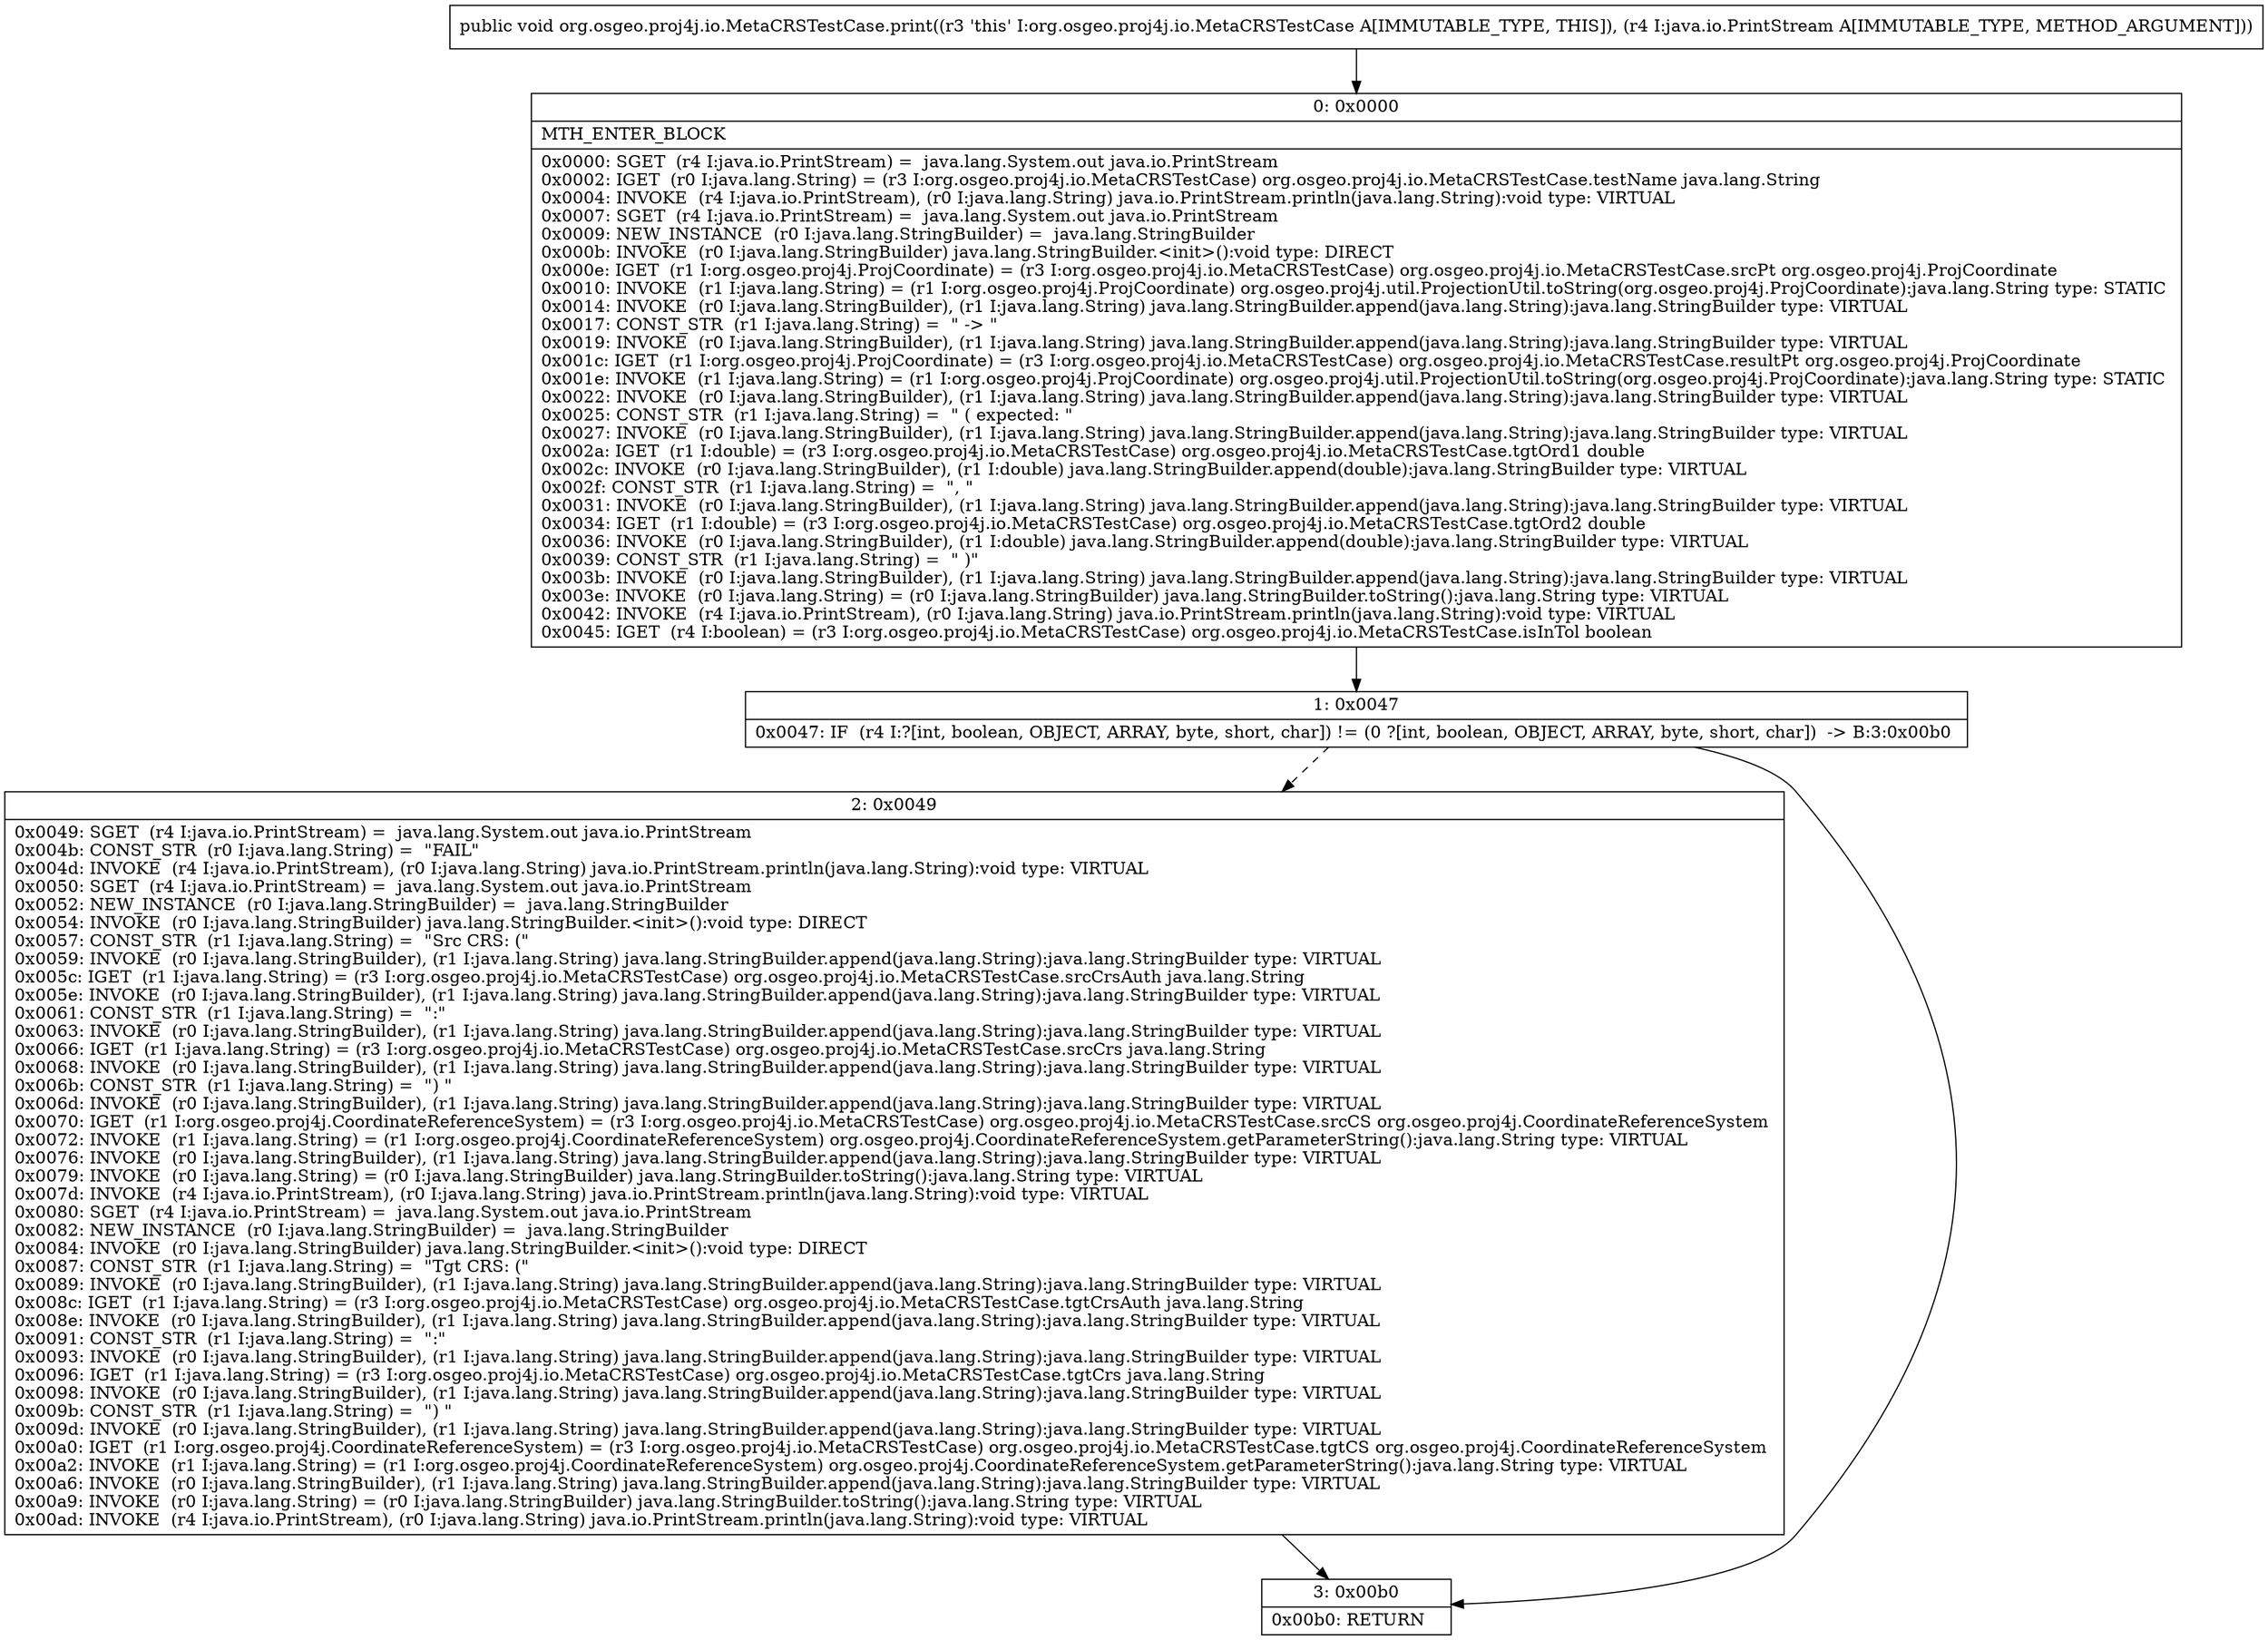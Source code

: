 digraph "CFG fororg.osgeo.proj4j.io.MetaCRSTestCase.print(Ljava\/io\/PrintStream;)V" {
Node_0 [shape=record,label="{0\:\ 0x0000|MTH_ENTER_BLOCK\l|0x0000: SGET  (r4 I:java.io.PrintStream) =  java.lang.System.out java.io.PrintStream \l0x0002: IGET  (r0 I:java.lang.String) = (r3 I:org.osgeo.proj4j.io.MetaCRSTestCase) org.osgeo.proj4j.io.MetaCRSTestCase.testName java.lang.String \l0x0004: INVOKE  (r4 I:java.io.PrintStream), (r0 I:java.lang.String) java.io.PrintStream.println(java.lang.String):void type: VIRTUAL \l0x0007: SGET  (r4 I:java.io.PrintStream) =  java.lang.System.out java.io.PrintStream \l0x0009: NEW_INSTANCE  (r0 I:java.lang.StringBuilder) =  java.lang.StringBuilder \l0x000b: INVOKE  (r0 I:java.lang.StringBuilder) java.lang.StringBuilder.\<init\>():void type: DIRECT \l0x000e: IGET  (r1 I:org.osgeo.proj4j.ProjCoordinate) = (r3 I:org.osgeo.proj4j.io.MetaCRSTestCase) org.osgeo.proj4j.io.MetaCRSTestCase.srcPt org.osgeo.proj4j.ProjCoordinate \l0x0010: INVOKE  (r1 I:java.lang.String) = (r1 I:org.osgeo.proj4j.ProjCoordinate) org.osgeo.proj4j.util.ProjectionUtil.toString(org.osgeo.proj4j.ProjCoordinate):java.lang.String type: STATIC \l0x0014: INVOKE  (r0 I:java.lang.StringBuilder), (r1 I:java.lang.String) java.lang.StringBuilder.append(java.lang.String):java.lang.StringBuilder type: VIRTUAL \l0x0017: CONST_STR  (r1 I:java.lang.String) =  \" \-\> \" \l0x0019: INVOKE  (r0 I:java.lang.StringBuilder), (r1 I:java.lang.String) java.lang.StringBuilder.append(java.lang.String):java.lang.StringBuilder type: VIRTUAL \l0x001c: IGET  (r1 I:org.osgeo.proj4j.ProjCoordinate) = (r3 I:org.osgeo.proj4j.io.MetaCRSTestCase) org.osgeo.proj4j.io.MetaCRSTestCase.resultPt org.osgeo.proj4j.ProjCoordinate \l0x001e: INVOKE  (r1 I:java.lang.String) = (r1 I:org.osgeo.proj4j.ProjCoordinate) org.osgeo.proj4j.util.ProjectionUtil.toString(org.osgeo.proj4j.ProjCoordinate):java.lang.String type: STATIC \l0x0022: INVOKE  (r0 I:java.lang.StringBuilder), (r1 I:java.lang.String) java.lang.StringBuilder.append(java.lang.String):java.lang.StringBuilder type: VIRTUAL \l0x0025: CONST_STR  (r1 I:java.lang.String) =  \" ( expected: \" \l0x0027: INVOKE  (r0 I:java.lang.StringBuilder), (r1 I:java.lang.String) java.lang.StringBuilder.append(java.lang.String):java.lang.StringBuilder type: VIRTUAL \l0x002a: IGET  (r1 I:double) = (r3 I:org.osgeo.proj4j.io.MetaCRSTestCase) org.osgeo.proj4j.io.MetaCRSTestCase.tgtOrd1 double \l0x002c: INVOKE  (r0 I:java.lang.StringBuilder), (r1 I:double) java.lang.StringBuilder.append(double):java.lang.StringBuilder type: VIRTUAL \l0x002f: CONST_STR  (r1 I:java.lang.String) =  \", \" \l0x0031: INVOKE  (r0 I:java.lang.StringBuilder), (r1 I:java.lang.String) java.lang.StringBuilder.append(java.lang.String):java.lang.StringBuilder type: VIRTUAL \l0x0034: IGET  (r1 I:double) = (r3 I:org.osgeo.proj4j.io.MetaCRSTestCase) org.osgeo.proj4j.io.MetaCRSTestCase.tgtOrd2 double \l0x0036: INVOKE  (r0 I:java.lang.StringBuilder), (r1 I:double) java.lang.StringBuilder.append(double):java.lang.StringBuilder type: VIRTUAL \l0x0039: CONST_STR  (r1 I:java.lang.String) =  \" )\" \l0x003b: INVOKE  (r0 I:java.lang.StringBuilder), (r1 I:java.lang.String) java.lang.StringBuilder.append(java.lang.String):java.lang.StringBuilder type: VIRTUAL \l0x003e: INVOKE  (r0 I:java.lang.String) = (r0 I:java.lang.StringBuilder) java.lang.StringBuilder.toString():java.lang.String type: VIRTUAL \l0x0042: INVOKE  (r4 I:java.io.PrintStream), (r0 I:java.lang.String) java.io.PrintStream.println(java.lang.String):void type: VIRTUAL \l0x0045: IGET  (r4 I:boolean) = (r3 I:org.osgeo.proj4j.io.MetaCRSTestCase) org.osgeo.proj4j.io.MetaCRSTestCase.isInTol boolean \l}"];
Node_1 [shape=record,label="{1\:\ 0x0047|0x0047: IF  (r4 I:?[int, boolean, OBJECT, ARRAY, byte, short, char]) != (0 ?[int, boolean, OBJECT, ARRAY, byte, short, char])  \-\> B:3:0x00b0 \l}"];
Node_2 [shape=record,label="{2\:\ 0x0049|0x0049: SGET  (r4 I:java.io.PrintStream) =  java.lang.System.out java.io.PrintStream \l0x004b: CONST_STR  (r0 I:java.lang.String) =  \"FAIL\" \l0x004d: INVOKE  (r4 I:java.io.PrintStream), (r0 I:java.lang.String) java.io.PrintStream.println(java.lang.String):void type: VIRTUAL \l0x0050: SGET  (r4 I:java.io.PrintStream) =  java.lang.System.out java.io.PrintStream \l0x0052: NEW_INSTANCE  (r0 I:java.lang.StringBuilder) =  java.lang.StringBuilder \l0x0054: INVOKE  (r0 I:java.lang.StringBuilder) java.lang.StringBuilder.\<init\>():void type: DIRECT \l0x0057: CONST_STR  (r1 I:java.lang.String) =  \"Src CRS: (\" \l0x0059: INVOKE  (r0 I:java.lang.StringBuilder), (r1 I:java.lang.String) java.lang.StringBuilder.append(java.lang.String):java.lang.StringBuilder type: VIRTUAL \l0x005c: IGET  (r1 I:java.lang.String) = (r3 I:org.osgeo.proj4j.io.MetaCRSTestCase) org.osgeo.proj4j.io.MetaCRSTestCase.srcCrsAuth java.lang.String \l0x005e: INVOKE  (r0 I:java.lang.StringBuilder), (r1 I:java.lang.String) java.lang.StringBuilder.append(java.lang.String):java.lang.StringBuilder type: VIRTUAL \l0x0061: CONST_STR  (r1 I:java.lang.String) =  \":\" \l0x0063: INVOKE  (r0 I:java.lang.StringBuilder), (r1 I:java.lang.String) java.lang.StringBuilder.append(java.lang.String):java.lang.StringBuilder type: VIRTUAL \l0x0066: IGET  (r1 I:java.lang.String) = (r3 I:org.osgeo.proj4j.io.MetaCRSTestCase) org.osgeo.proj4j.io.MetaCRSTestCase.srcCrs java.lang.String \l0x0068: INVOKE  (r0 I:java.lang.StringBuilder), (r1 I:java.lang.String) java.lang.StringBuilder.append(java.lang.String):java.lang.StringBuilder type: VIRTUAL \l0x006b: CONST_STR  (r1 I:java.lang.String) =  \") \" \l0x006d: INVOKE  (r0 I:java.lang.StringBuilder), (r1 I:java.lang.String) java.lang.StringBuilder.append(java.lang.String):java.lang.StringBuilder type: VIRTUAL \l0x0070: IGET  (r1 I:org.osgeo.proj4j.CoordinateReferenceSystem) = (r3 I:org.osgeo.proj4j.io.MetaCRSTestCase) org.osgeo.proj4j.io.MetaCRSTestCase.srcCS org.osgeo.proj4j.CoordinateReferenceSystem \l0x0072: INVOKE  (r1 I:java.lang.String) = (r1 I:org.osgeo.proj4j.CoordinateReferenceSystem) org.osgeo.proj4j.CoordinateReferenceSystem.getParameterString():java.lang.String type: VIRTUAL \l0x0076: INVOKE  (r0 I:java.lang.StringBuilder), (r1 I:java.lang.String) java.lang.StringBuilder.append(java.lang.String):java.lang.StringBuilder type: VIRTUAL \l0x0079: INVOKE  (r0 I:java.lang.String) = (r0 I:java.lang.StringBuilder) java.lang.StringBuilder.toString():java.lang.String type: VIRTUAL \l0x007d: INVOKE  (r4 I:java.io.PrintStream), (r0 I:java.lang.String) java.io.PrintStream.println(java.lang.String):void type: VIRTUAL \l0x0080: SGET  (r4 I:java.io.PrintStream) =  java.lang.System.out java.io.PrintStream \l0x0082: NEW_INSTANCE  (r0 I:java.lang.StringBuilder) =  java.lang.StringBuilder \l0x0084: INVOKE  (r0 I:java.lang.StringBuilder) java.lang.StringBuilder.\<init\>():void type: DIRECT \l0x0087: CONST_STR  (r1 I:java.lang.String) =  \"Tgt CRS: (\" \l0x0089: INVOKE  (r0 I:java.lang.StringBuilder), (r1 I:java.lang.String) java.lang.StringBuilder.append(java.lang.String):java.lang.StringBuilder type: VIRTUAL \l0x008c: IGET  (r1 I:java.lang.String) = (r3 I:org.osgeo.proj4j.io.MetaCRSTestCase) org.osgeo.proj4j.io.MetaCRSTestCase.tgtCrsAuth java.lang.String \l0x008e: INVOKE  (r0 I:java.lang.StringBuilder), (r1 I:java.lang.String) java.lang.StringBuilder.append(java.lang.String):java.lang.StringBuilder type: VIRTUAL \l0x0091: CONST_STR  (r1 I:java.lang.String) =  \":\" \l0x0093: INVOKE  (r0 I:java.lang.StringBuilder), (r1 I:java.lang.String) java.lang.StringBuilder.append(java.lang.String):java.lang.StringBuilder type: VIRTUAL \l0x0096: IGET  (r1 I:java.lang.String) = (r3 I:org.osgeo.proj4j.io.MetaCRSTestCase) org.osgeo.proj4j.io.MetaCRSTestCase.tgtCrs java.lang.String \l0x0098: INVOKE  (r0 I:java.lang.StringBuilder), (r1 I:java.lang.String) java.lang.StringBuilder.append(java.lang.String):java.lang.StringBuilder type: VIRTUAL \l0x009b: CONST_STR  (r1 I:java.lang.String) =  \") \" \l0x009d: INVOKE  (r0 I:java.lang.StringBuilder), (r1 I:java.lang.String) java.lang.StringBuilder.append(java.lang.String):java.lang.StringBuilder type: VIRTUAL \l0x00a0: IGET  (r1 I:org.osgeo.proj4j.CoordinateReferenceSystem) = (r3 I:org.osgeo.proj4j.io.MetaCRSTestCase) org.osgeo.proj4j.io.MetaCRSTestCase.tgtCS org.osgeo.proj4j.CoordinateReferenceSystem \l0x00a2: INVOKE  (r1 I:java.lang.String) = (r1 I:org.osgeo.proj4j.CoordinateReferenceSystem) org.osgeo.proj4j.CoordinateReferenceSystem.getParameterString():java.lang.String type: VIRTUAL \l0x00a6: INVOKE  (r0 I:java.lang.StringBuilder), (r1 I:java.lang.String) java.lang.StringBuilder.append(java.lang.String):java.lang.StringBuilder type: VIRTUAL \l0x00a9: INVOKE  (r0 I:java.lang.String) = (r0 I:java.lang.StringBuilder) java.lang.StringBuilder.toString():java.lang.String type: VIRTUAL \l0x00ad: INVOKE  (r4 I:java.io.PrintStream), (r0 I:java.lang.String) java.io.PrintStream.println(java.lang.String):void type: VIRTUAL \l}"];
Node_3 [shape=record,label="{3\:\ 0x00b0|0x00b0: RETURN   \l}"];
MethodNode[shape=record,label="{public void org.osgeo.proj4j.io.MetaCRSTestCase.print((r3 'this' I:org.osgeo.proj4j.io.MetaCRSTestCase A[IMMUTABLE_TYPE, THIS]), (r4 I:java.io.PrintStream A[IMMUTABLE_TYPE, METHOD_ARGUMENT])) }"];
MethodNode -> Node_0;
Node_0 -> Node_1;
Node_1 -> Node_2[style=dashed];
Node_1 -> Node_3;
Node_2 -> Node_3;
}

